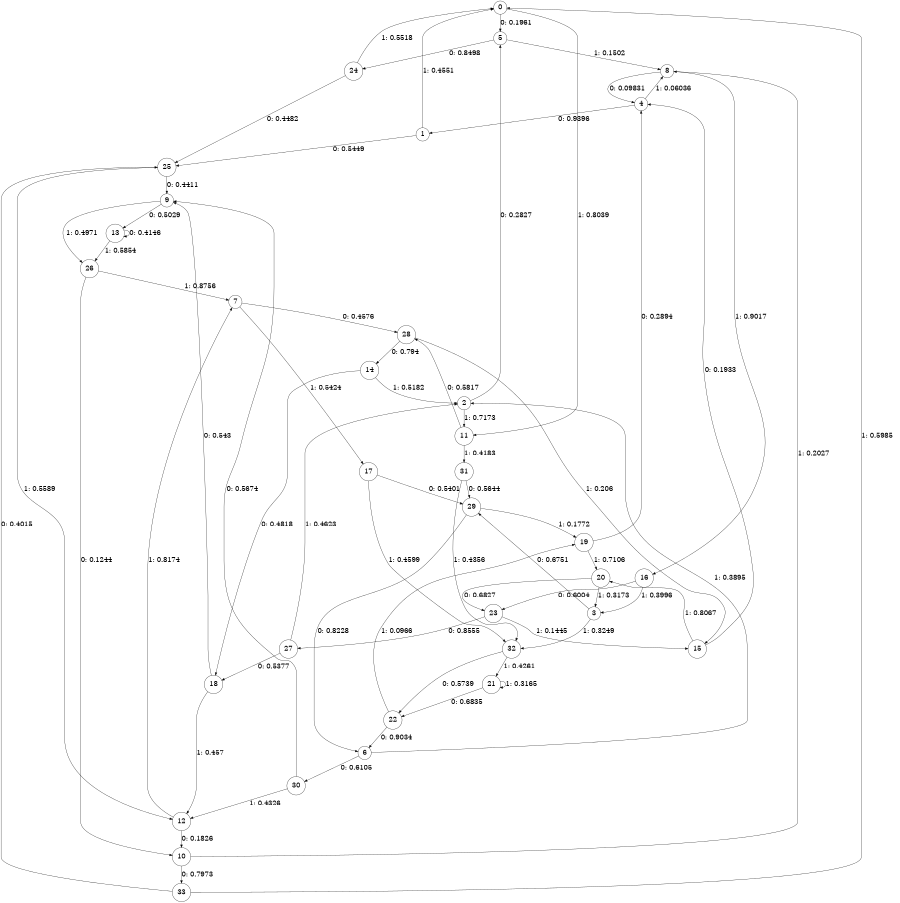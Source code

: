 digraph "ch11concat_phase3_L6" {
size = "6,8.5";
ratio = "fill";
node [shape = circle];
node [fontsize = 24];
edge [fontsize = 24];
0 -> 5 [label = "0: 0.1961   "];
0 -> 11 [label = "1: 0.8039   "];
1 -> 25 [label = "0: 0.5449   "];
1 -> 0 [label = "1: 0.4551   "];
2 -> 5 [label = "0: 0.2827   "];
2 -> 11 [label = "1: 0.7173   "];
3 -> 29 [label = "0: 0.6751   "];
3 -> 32 [label = "1: 0.3249   "];
4 -> 1 [label = "0: 0.9396   "];
4 -> 8 [label = "1: 0.06036  "];
5 -> 24 [label = "0: 0.8498   "];
5 -> 8 [label = "1: 0.1502   "];
6 -> 30 [label = "0: 0.6105   "];
6 -> 2 [label = "1: 0.3895   "];
7 -> 28 [label = "0: 0.4576   "];
7 -> 17 [label = "1: 0.5424   "];
8 -> 4 [label = "0: 0.09831  "];
8 -> 16 [label = "1: 0.9017   "];
9 -> 13 [label = "0: 0.5029   "];
9 -> 26 [label = "1: 0.4971   "];
10 -> 33 [label = "0: 0.7973   "];
10 -> 8 [label = "1: 0.2027   "];
11 -> 28 [label = "0: 0.5817   "];
11 -> 31 [label = "1: 0.4183   "];
12 -> 10 [label = "0: 0.1826   "];
12 -> 7 [label = "1: 0.8174   "];
13 -> 13 [label = "0: 0.4146   "];
13 -> 26 [label = "1: 0.5854   "];
14 -> 18 [label = "0: 0.4818   "];
14 -> 2 [label = "1: 0.5182   "];
15 -> 4 [label = "0: 0.1933   "];
15 -> 20 [label = "1: 0.8067   "];
16 -> 23 [label = "0: 0.6004   "];
16 -> 3 [label = "1: 0.3996   "];
17 -> 29 [label = "0: 0.5401   "];
17 -> 32 [label = "1: 0.4599   "];
18 -> 9 [label = "0: 0.543    "];
18 -> 12 [label = "1: 0.457    "];
19 -> 4 [label = "0: 0.2894   "];
19 -> 20 [label = "1: 0.7106   "];
20 -> 23 [label = "0: 0.6827   "];
20 -> 3 [label = "1: 0.3173   "];
21 -> 22 [label = "0: 0.6835   "];
21 -> 21 [label = "1: 0.3165   "];
22 -> 6 [label = "0: 0.9034   "];
22 -> 19 [label = "1: 0.0966   "];
23 -> 27 [label = "0: 0.8555   "];
23 -> 15 [label = "1: 0.1445   "];
24 -> 25 [label = "0: 0.4482   "];
24 -> 0 [label = "1: 0.5518   "];
25 -> 9 [label = "0: 0.4411   "];
25 -> 12 [label = "1: 0.5589   "];
26 -> 10 [label = "0: 0.1244   "];
26 -> 7 [label = "1: 0.8756   "];
27 -> 18 [label = "0: 0.5377   "];
27 -> 2 [label = "1: 0.4623   "];
28 -> 14 [label = "0: 0.794    "];
28 -> 15 [label = "1: 0.206    "];
29 -> 6 [label = "0: 0.8228   "];
29 -> 19 [label = "1: 0.1772   "];
30 -> 9 [label = "0: 0.5674   "];
30 -> 12 [label = "1: 0.4326   "];
31 -> 29 [label = "0: 0.5644   "];
31 -> 32 [label = "1: 0.4356   "];
32 -> 22 [label = "0: 0.5739   "];
32 -> 21 [label = "1: 0.4261   "];
33 -> 25 [label = "0: 0.4015   "];
33 -> 0 [label = "1: 0.5985   "];
}